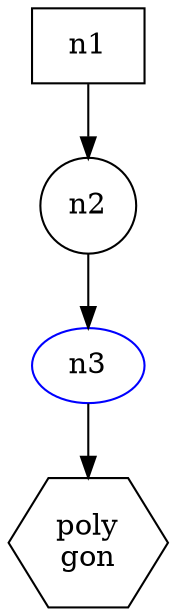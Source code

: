 digraph {
	n1 [shape=box]
	n2 [shape=circle]
		
	n3 [shape=oval color=blue]
	n4 [shape=polygon sides=6 label="poly\ngon"]
	
	n1 -> n2
	n2 -> n3
	n3 -> n4	
}